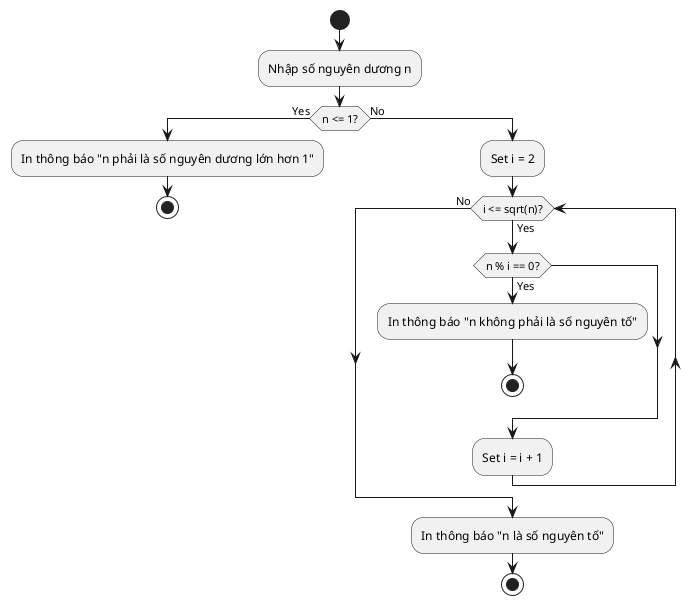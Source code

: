 @startuml 3a
start
:Nhập số nguyên dương n;
if (n <= 1?) then (Yes)
:In thông báo "n phải là số nguyên dương lớn hơn 1";
stop
else (No)
:Set i = 2;
while (i <= sqrt(n)?) is (Yes)
if (n % i == 0?) then (Yes)
:In thông báo "n không phải là số nguyên tố";
stop
endif
:Set i = i + 1;
endwhile (No)
:In thông báo "n là số nguyên tố";
stop
@enduml
